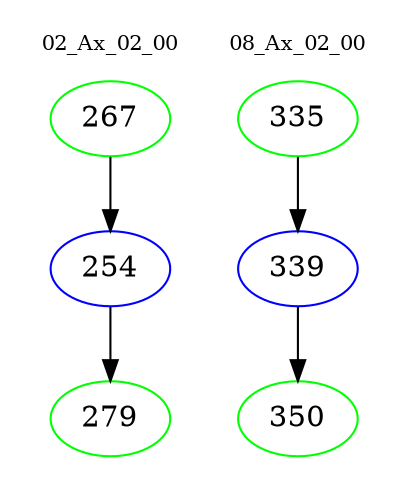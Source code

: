 digraph{
subgraph cluster_0 {
color = white
label = "02_Ax_02_00";
fontsize=10;
T0_267 [label="267", color="green"]
T0_267 -> T0_254 [color="black"]
T0_254 [label="254", color="blue"]
T0_254 -> T0_279 [color="black"]
T0_279 [label="279", color="green"]
}
subgraph cluster_1 {
color = white
label = "08_Ax_02_00";
fontsize=10;
T1_335 [label="335", color="green"]
T1_335 -> T1_339 [color="black"]
T1_339 [label="339", color="blue"]
T1_339 -> T1_350 [color="black"]
T1_350 [label="350", color="green"]
}
}
